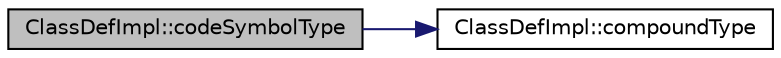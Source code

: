 digraph "ClassDefImpl::codeSymbolType"
{
 // LATEX_PDF_SIZE
  edge [fontname="Helvetica",fontsize="10",labelfontname="Helvetica",labelfontsize="10"];
  node [fontname="Helvetica",fontsize="10",shape=record];
  rankdir="LR";
  Node1 [label="ClassDefImpl::codeSymbolType",height=0.2,width=0.4,color="black", fillcolor="grey75", style="filled", fontcolor="black",tooltip=" "];
  Node1 -> Node2 [color="midnightblue",fontsize="10",style="solid",fontname="Helvetica"];
  Node2 [label="ClassDefImpl::compoundType",height=0.2,width=0.4,color="black", fillcolor="white", style="filled",URL="$classClassDefImpl.html#abe339c4956b47ee046868b9225180341",tooltip=" "];
}
